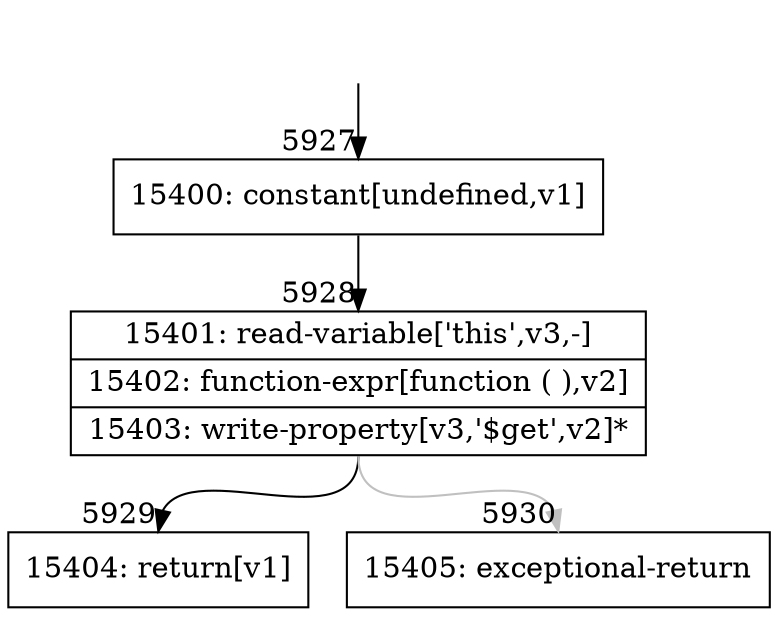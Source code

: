 digraph {
rankdir="TD"
BB_entry434[shape=none,label=""];
BB_entry434 -> BB5927 [tailport=s, headport=n, headlabel="    5927"]
BB5927 [shape=record label="{15400: constant[undefined,v1]}" ] 
BB5927 -> BB5928 [tailport=s, headport=n, headlabel="      5928"]
BB5928 [shape=record label="{15401: read-variable['this',v3,-]|15402: function-expr[function ( ),v2]|15403: write-property[v3,'$get',v2]*}" ] 
BB5928 -> BB5929 [tailport=s, headport=n, headlabel="      5929"]
BB5928 -> BB5930 [tailport=s, headport=n, color=gray, headlabel="      5930"]
BB5929 [shape=record label="{15404: return[v1]}" ] 
BB5930 [shape=record label="{15405: exceptional-return}" ] 
//#$~ 9165
}
